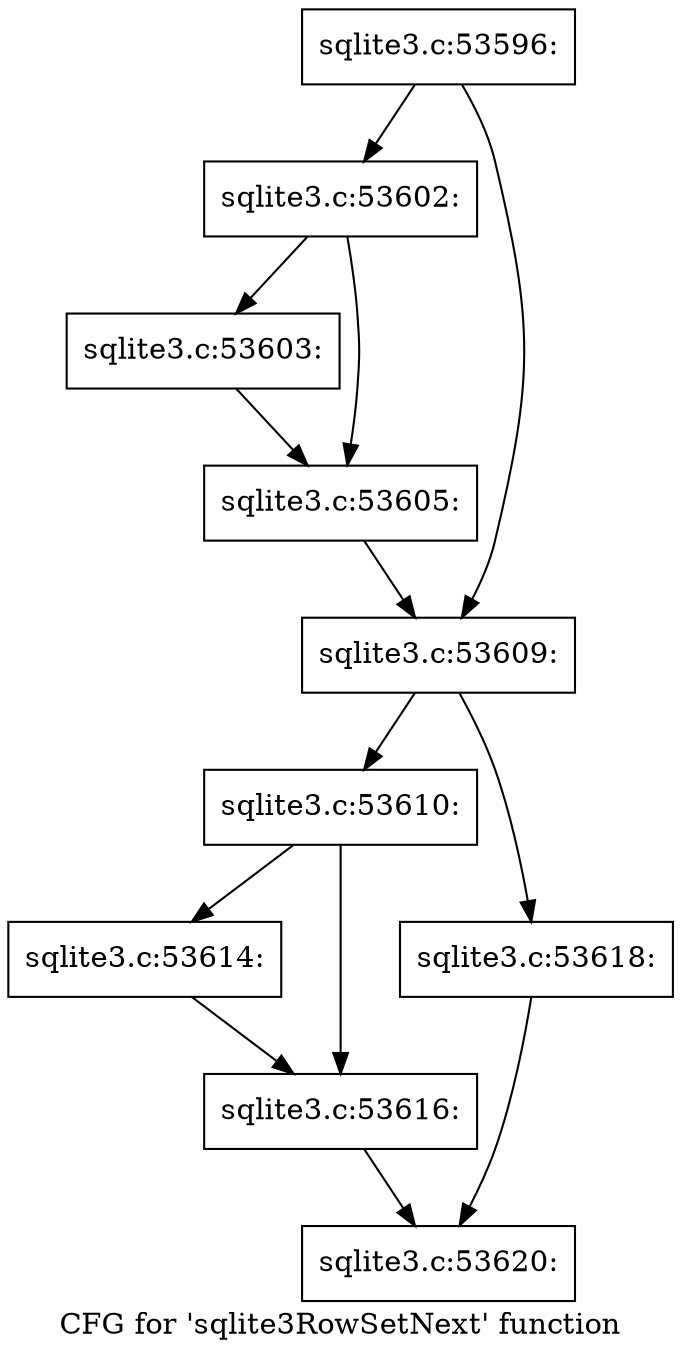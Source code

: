 digraph "CFG for 'sqlite3RowSetNext' function" {
	label="CFG for 'sqlite3RowSetNext' function";

	Node0x55c0f8473350 [shape=record,label="{sqlite3.c:53596:}"];
	Node0x55c0f8473350 -> Node0x55c0f8473870;
	Node0x55c0f8473350 -> Node0x55c0f84738c0;
	Node0x55c0f8473870 [shape=record,label="{sqlite3.c:53602:}"];
	Node0x55c0f8473870 -> Node0x55c0f8477180;
	Node0x55c0f8473870 -> Node0x55c0f84771d0;
	Node0x55c0f8477180 [shape=record,label="{sqlite3.c:53603:}"];
	Node0x55c0f8477180 -> Node0x55c0f84771d0;
	Node0x55c0f84771d0 [shape=record,label="{sqlite3.c:53605:}"];
	Node0x55c0f84771d0 -> Node0x55c0f84738c0;
	Node0x55c0f84738c0 [shape=record,label="{sqlite3.c:53609:}"];
	Node0x55c0f84738c0 -> Node0x55c0f5810d10;
	Node0x55c0f84738c0 -> Node0x55c0f8478710;
	Node0x55c0f5810d10 [shape=record,label="{sqlite3.c:53610:}"];
	Node0x55c0f5810d10 -> Node0x55c0f8479490;
	Node0x55c0f5810d10 -> Node0x55c0f84794e0;
	Node0x55c0f8479490 [shape=record,label="{sqlite3.c:53614:}"];
	Node0x55c0f8479490 -> Node0x55c0f84794e0;
	Node0x55c0f84794e0 [shape=record,label="{sqlite3.c:53616:}"];
	Node0x55c0f84794e0 -> Node0x55c0f84734d0;
	Node0x55c0f8478710 [shape=record,label="{sqlite3.c:53618:}"];
	Node0x55c0f8478710 -> Node0x55c0f84734d0;
	Node0x55c0f84734d0 [shape=record,label="{sqlite3.c:53620:}"];
}
